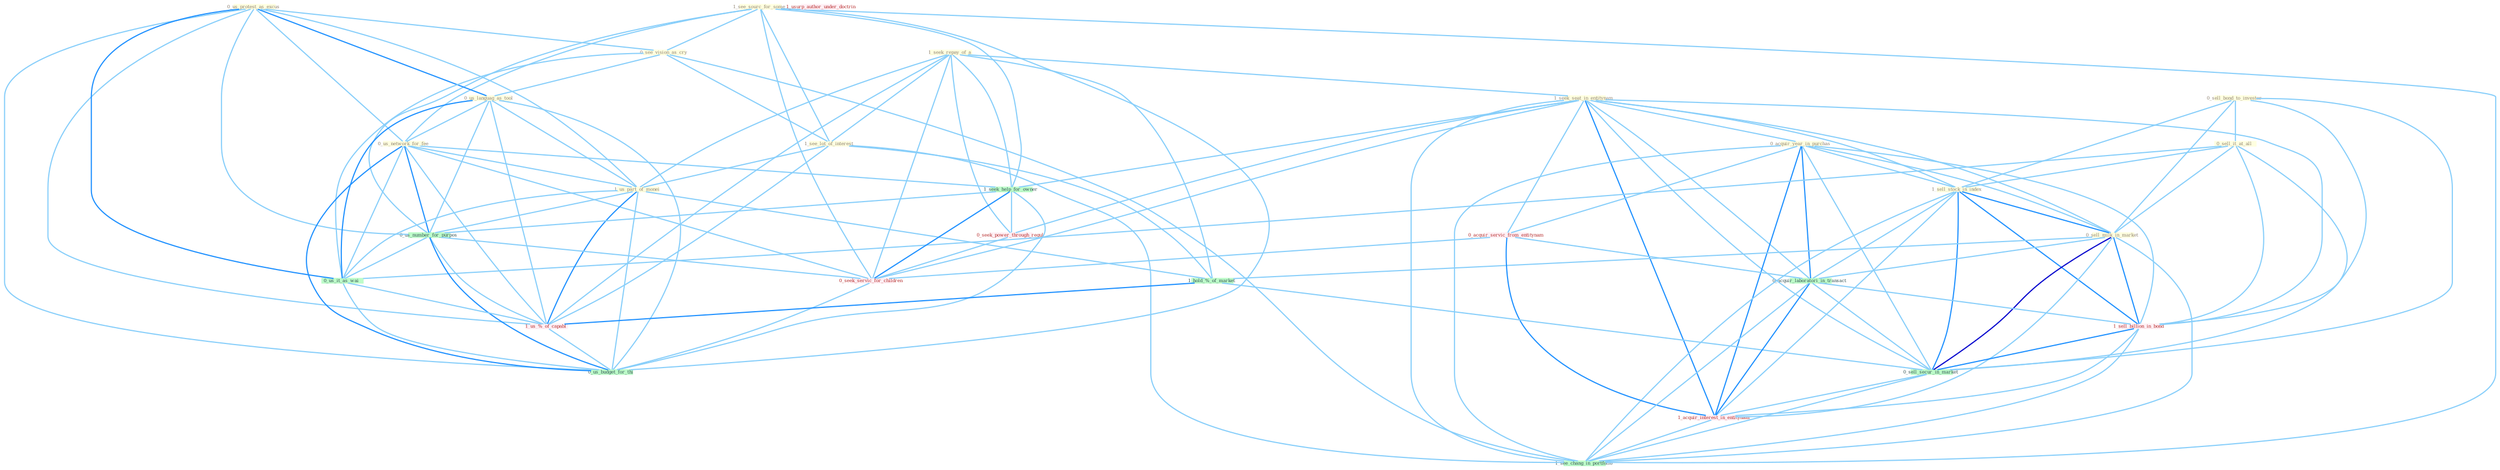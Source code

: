 Graph G{ 
    node
    [shape=polygon,style=filled,width=.5,height=.06,color="#BDFCC9",fixedsize=true,fontsize=4,
    fontcolor="#2f4f4f"];
    {node
    [color="#ffffe0", fontcolor="#8b7d6b"] "1_see_sourc_for_some " "1_seek_repay_of_a " "1_seek_seat_in_entitynam " "0_sell_bond_to_investor " "0_us_protest_as_excus " "0_see_vision_as_cry " "0_us_languag_as_tool " "0_acquir_year_in_purchas " "0_us_network_for_fee " "0_sell_it_at_all " "1_sell_stock_in_index " "1_see_lot_of_interest " "1_us_part_of_monei " "0_sell_milk_in_market "}
{node [color="#fff0f5", fontcolor="#b22222"] "0_acquir_servic_from_entitynam " "0_seek_power_through_regul " "1_sell_billion_in_bond " "1_usurp_author_under_doctrin " "1_us_%_of_capabl " "1_acquir_interest_in_entitynam " "0_seek_servic_for_children "}
edge [color="#B0E2FF"];

	"1_see_sourc_for_some " -- "0_see_vision_as_cry " [w="1", color="#87cefa" ];
	"1_see_sourc_for_some " -- "0_us_network_for_fee " [w="1", color="#87cefa" ];
	"1_see_sourc_for_some " -- "1_see_lot_of_interest " [w="1", color="#87cefa" ];
	"1_see_sourc_for_some " -- "1_seek_help_for_owner " [w="1", color="#87cefa" ];
	"1_see_sourc_for_some " -- "0_us_number_for_purpos " [w="1", color="#87cefa" ];
	"1_see_sourc_for_some " -- "0_seek_servic_for_children " [w="1", color="#87cefa" ];
	"1_see_sourc_for_some " -- "1_see_chang_in_portfolio " [w="1", color="#87cefa" ];
	"1_see_sourc_for_some " -- "0_us_budget_for_thi " [w="1", color="#87cefa" ];
	"1_seek_repay_of_a " -- "1_seek_seat_in_entitynam " [w="1", color="#87cefa" ];
	"1_seek_repay_of_a " -- "1_see_lot_of_interest " [w="1", color="#87cefa" ];
	"1_seek_repay_of_a " -- "1_us_part_of_monei " [w="1", color="#87cefa" ];
	"1_seek_repay_of_a " -- "1_seek_help_for_owner " [w="1", color="#87cefa" ];
	"1_seek_repay_of_a " -- "1_hold_%_of_market " [w="1", color="#87cefa" ];
	"1_seek_repay_of_a " -- "0_seek_power_through_regul " [w="1", color="#87cefa" ];
	"1_seek_repay_of_a " -- "1_us_%_of_capabl " [w="1", color="#87cefa" ];
	"1_seek_repay_of_a " -- "0_seek_servic_for_children " [w="1", color="#87cefa" ];
	"1_seek_seat_in_entitynam " -- "0_acquir_year_in_purchas " [w="1", color="#87cefa" ];
	"1_seek_seat_in_entitynam " -- "1_sell_stock_in_index " [w="1", color="#87cefa" ];
	"1_seek_seat_in_entitynam " -- "0_sell_milk_in_market " [w="1", color="#87cefa" ];
	"1_seek_seat_in_entitynam " -- "1_seek_help_for_owner " [w="1", color="#87cefa" ];
	"1_seek_seat_in_entitynam " -- "0_acquir_servic_from_entitynam " [w="1", color="#87cefa" ];
	"1_seek_seat_in_entitynam " -- "0_seek_power_through_regul " [w="1", color="#87cefa" ];
	"1_seek_seat_in_entitynam " -- "0_acquir_laboratori_in_transact " [w="1", color="#87cefa" ];
	"1_seek_seat_in_entitynam " -- "1_sell_billion_in_bond " [w="1", color="#87cefa" ];
	"1_seek_seat_in_entitynam " -- "0_sell_secur_in_market " [w="1", color="#87cefa" ];
	"1_seek_seat_in_entitynam " -- "1_acquir_interest_in_entitynam " [w="2", color="#1e90ff" , len=0.8];
	"1_seek_seat_in_entitynam " -- "0_seek_servic_for_children " [w="1", color="#87cefa" ];
	"1_seek_seat_in_entitynam " -- "1_see_chang_in_portfolio " [w="1", color="#87cefa" ];
	"0_sell_bond_to_investor " -- "0_sell_it_at_all " [w="1", color="#87cefa" ];
	"0_sell_bond_to_investor " -- "1_sell_stock_in_index " [w="1", color="#87cefa" ];
	"0_sell_bond_to_investor " -- "0_sell_milk_in_market " [w="1", color="#87cefa" ];
	"0_sell_bond_to_investor " -- "1_sell_billion_in_bond " [w="1", color="#87cefa" ];
	"0_sell_bond_to_investor " -- "0_sell_secur_in_market " [w="1", color="#87cefa" ];
	"0_us_protest_as_excus " -- "0_see_vision_as_cry " [w="1", color="#87cefa" ];
	"0_us_protest_as_excus " -- "0_us_languag_as_tool " [w="2", color="#1e90ff" , len=0.8];
	"0_us_protest_as_excus " -- "0_us_network_for_fee " [w="1", color="#87cefa" ];
	"0_us_protest_as_excus " -- "1_us_part_of_monei " [w="1", color="#87cefa" ];
	"0_us_protest_as_excus " -- "0_us_number_for_purpos " [w="1", color="#87cefa" ];
	"0_us_protest_as_excus " -- "0_us_it_as_wai " [w="2", color="#1e90ff" , len=0.8];
	"0_us_protest_as_excus " -- "1_us_%_of_capabl " [w="1", color="#87cefa" ];
	"0_us_protest_as_excus " -- "0_us_budget_for_thi " [w="1", color="#87cefa" ];
	"0_see_vision_as_cry " -- "0_us_languag_as_tool " [w="1", color="#87cefa" ];
	"0_see_vision_as_cry " -- "1_see_lot_of_interest " [w="1", color="#87cefa" ];
	"0_see_vision_as_cry " -- "0_us_it_as_wai " [w="1", color="#87cefa" ];
	"0_see_vision_as_cry " -- "1_see_chang_in_portfolio " [w="1", color="#87cefa" ];
	"0_us_languag_as_tool " -- "0_us_network_for_fee " [w="1", color="#87cefa" ];
	"0_us_languag_as_tool " -- "1_us_part_of_monei " [w="1", color="#87cefa" ];
	"0_us_languag_as_tool " -- "0_us_number_for_purpos " [w="1", color="#87cefa" ];
	"0_us_languag_as_tool " -- "0_us_it_as_wai " [w="2", color="#1e90ff" , len=0.8];
	"0_us_languag_as_tool " -- "1_us_%_of_capabl " [w="1", color="#87cefa" ];
	"0_us_languag_as_tool " -- "0_us_budget_for_thi " [w="1", color="#87cefa" ];
	"0_acquir_year_in_purchas " -- "1_sell_stock_in_index " [w="1", color="#87cefa" ];
	"0_acquir_year_in_purchas " -- "0_sell_milk_in_market " [w="1", color="#87cefa" ];
	"0_acquir_year_in_purchas " -- "0_acquir_servic_from_entitynam " [w="1", color="#87cefa" ];
	"0_acquir_year_in_purchas " -- "0_acquir_laboratori_in_transact " [w="2", color="#1e90ff" , len=0.8];
	"0_acquir_year_in_purchas " -- "1_sell_billion_in_bond " [w="1", color="#87cefa" ];
	"0_acquir_year_in_purchas " -- "0_sell_secur_in_market " [w="1", color="#87cefa" ];
	"0_acquir_year_in_purchas " -- "1_acquir_interest_in_entitynam " [w="2", color="#1e90ff" , len=0.8];
	"0_acquir_year_in_purchas " -- "1_see_chang_in_portfolio " [w="1", color="#87cefa" ];
	"0_us_network_for_fee " -- "1_us_part_of_monei " [w="1", color="#87cefa" ];
	"0_us_network_for_fee " -- "1_seek_help_for_owner " [w="1", color="#87cefa" ];
	"0_us_network_for_fee " -- "0_us_number_for_purpos " [w="2", color="#1e90ff" , len=0.8];
	"0_us_network_for_fee " -- "0_us_it_as_wai " [w="1", color="#87cefa" ];
	"0_us_network_for_fee " -- "1_us_%_of_capabl " [w="1", color="#87cefa" ];
	"0_us_network_for_fee " -- "0_seek_servic_for_children " [w="1", color="#87cefa" ];
	"0_us_network_for_fee " -- "0_us_budget_for_thi " [w="2", color="#1e90ff" , len=0.8];
	"0_sell_it_at_all " -- "1_sell_stock_in_index " [w="1", color="#87cefa" ];
	"0_sell_it_at_all " -- "0_sell_milk_in_market " [w="1", color="#87cefa" ];
	"0_sell_it_at_all " -- "1_sell_billion_in_bond " [w="1", color="#87cefa" ];
	"0_sell_it_at_all " -- "0_us_it_as_wai " [w="1", color="#87cefa" ];
	"0_sell_it_at_all " -- "0_sell_secur_in_market " [w="1", color="#87cefa" ];
	"1_sell_stock_in_index " -- "0_sell_milk_in_market " [w="2", color="#1e90ff" , len=0.8];
	"1_sell_stock_in_index " -- "0_acquir_laboratori_in_transact " [w="1", color="#87cefa" ];
	"1_sell_stock_in_index " -- "1_sell_billion_in_bond " [w="2", color="#1e90ff" , len=0.8];
	"1_sell_stock_in_index " -- "0_sell_secur_in_market " [w="2", color="#1e90ff" , len=0.8];
	"1_sell_stock_in_index " -- "1_acquir_interest_in_entitynam " [w="1", color="#87cefa" ];
	"1_sell_stock_in_index " -- "1_see_chang_in_portfolio " [w="1", color="#87cefa" ];
	"1_see_lot_of_interest " -- "1_us_part_of_monei " [w="1", color="#87cefa" ];
	"1_see_lot_of_interest " -- "1_hold_%_of_market " [w="1", color="#87cefa" ];
	"1_see_lot_of_interest " -- "1_us_%_of_capabl " [w="1", color="#87cefa" ];
	"1_see_lot_of_interest " -- "1_see_chang_in_portfolio " [w="1", color="#87cefa" ];
	"1_us_part_of_monei " -- "1_hold_%_of_market " [w="1", color="#87cefa" ];
	"1_us_part_of_monei " -- "0_us_number_for_purpos " [w="1", color="#87cefa" ];
	"1_us_part_of_monei " -- "0_us_it_as_wai " [w="1", color="#87cefa" ];
	"1_us_part_of_monei " -- "1_us_%_of_capabl " [w="2", color="#1e90ff" , len=0.8];
	"1_us_part_of_monei " -- "0_us_budget_for_thi " [w="1", color="#87cefa" ];
	"0_sell_milk_in_market " -- "1_hold_%_of_market " [w="1", color="#87cefa" ];
	"0_sell_milk_in_market " -- "0_acquir_laboratori_in_transact " [w="1", color="#87cefa" ];
	"0_sell_milk_in_market " -- "1_sell_billion_in_bond " [w="2", color="#1e90ff" , len=0.8];
	"0_sell_milk_in_market " -- "0_sell_secur_in_market " [w="3", color="#0000cd" , len=0.6];
	"0_sell_milk_in_market " -- "1_acquir_interest_in_entitynam " [w="1", color="#87cefa" ];
	"0_sell_milk_in_market " -- "1_see_chang_in_portfolio " [w="1", color="#87cefa" ];
	"1_seek_help_for_owner " -- "0_seek_power_through_regul " [w="1", color="#87cefa" ];
	"1_seek_help_for_owner " -- "0_us_number_for_purpos " [w="1", color="#87cefa" ];
	"1_seek_help_for_owner " -- "0_seek_servic_for_children " [w="2", color="#1e90ff" , len=0.8];
	"1_seek_help_for_owner " -- "0_us_budget_for_thi " [w="1", color="#87cefa" ];
	"0_acquir_servic_from_entitynam " -- "0_acquir_laboratori_in_transact " [w="1", color="#87cefa" ];
	"0_acquir_servic_from_entitynam " -- "1_acquir_interest_in_entitynam " [w="2", color="#1e90ff" , len=0.8];
	"0_acquir_servic_from_entitynam " -- "0_seek_servic_for_children " [w="1", color="#87cefa" ];
	"1_hold_%_of_market " -- "1_us_%_of_capabl " [w="2", color="#1e90ff" , len=0.8];
	"1_hold_%_of_market " -- "0_sell_secur_in_market " [w="1", color="#87cefa" ];
	"0_seek_power_through_regul " -- "0_seek_servic_for_children " [w="1", color="#87cefa" ];
	"0_us_number_for_purpos " -- "0_us_it_as_wai " [w="1", color="#87cefa" ];
	"0_us_number_for_purpos " -- "1_us_%_of_capabl " [w="1", color="#87cefa" ];
	"0_us_number_for_purpos " -- "0_seek_servic_for_children " [w="1", color="#87cefa" ];
	"0_us_number_for_purpos " -- "0_us_budget_for_thi " [w="2", color="#1e90ff" , len=0.8];
	"0_acquir_laboratori_in_transact " -- "1_sell_billion_in_bond " [w="1", color="#87cefa" ];
	"0_acquir_laboratori_in_transact " -- "0_sell_secur_in_market " [w="1", color="#87cefa" ];
	"0_acquir_laboratori_in_transact " -- "1_acquir_interest_in_entitynam " [w="2", color="#1e90ff" , len=0.8];
	"0_acquir_laboratori_in_transact " -- "1_see_chang_in_portfolio " [w="1", color="#87cefa" ];
	"1_sell_billion_in_bond " -- "0_sell_secur_in_market " [w="2", color="#1e90ff" , len=0.8];
	"1_sell_billion_in_bond " -- "1_acquir_interest_in_entitynam " [w="1", color="#87cefa" ];
	"1_sell_billion_in_bond " -- "1_see_chang_in_portfolio " [w="1", color="#87cefa" ];
	"0_us_it_as_wai " -- "1_us_%_of_capabl " [w="1", color="#87cefa" ];
	"0_us_it_as_wai " -- "0_us_budget_for_thi " [w="1", color="#87cefa" ];
	"1_us_%_of_capabl " -- "0_us_budget_for_thi " [w="1", color="#87cefa" ];
	"0_sell_secur_in_market " -- "1_acquir_interest_in_entitynam " [w="1", color="#87cefa" ];
	"0_sell_secur_in_market " -- "1_see_chang_in_portfolio " [w="1", color="#87cefa" ];
	"1_acquir_interest_in_entitynam " -- "1_see_chang_in_portfolio " [w="1", color="#87cefa" ];
	"0_seek_servic_for_children " -- "0_us_budget_for_thi " [w="1", color="#87cefa" ];
}